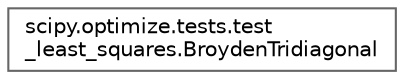 digraph "Graphical Class Hierarchy"
{
 // LATEX_PDF_SIZE
  bgcolor="transparent";
  edge [fontname=Helvetica,fontsize=10,labelfontname=Helvetica,labelfontsize=10];
  node [fontname=Helvetica,fontsize=10,shape=box,height=0.2,width=0.4];
  rankdir="LR";
  Node0 [id="Node000000",label="scipy.optimize.tests.test\l_least_squares.BroydenTridiagonal",height=0.2,width=0.4,color="grey40", fillcolor="white", style="filled",URL="$df/d37/classscipy_1_1optimize_1_1tests_1_1test__least__squares_1_1BroydenTridiagonal.html",tooltip=" "];
}
